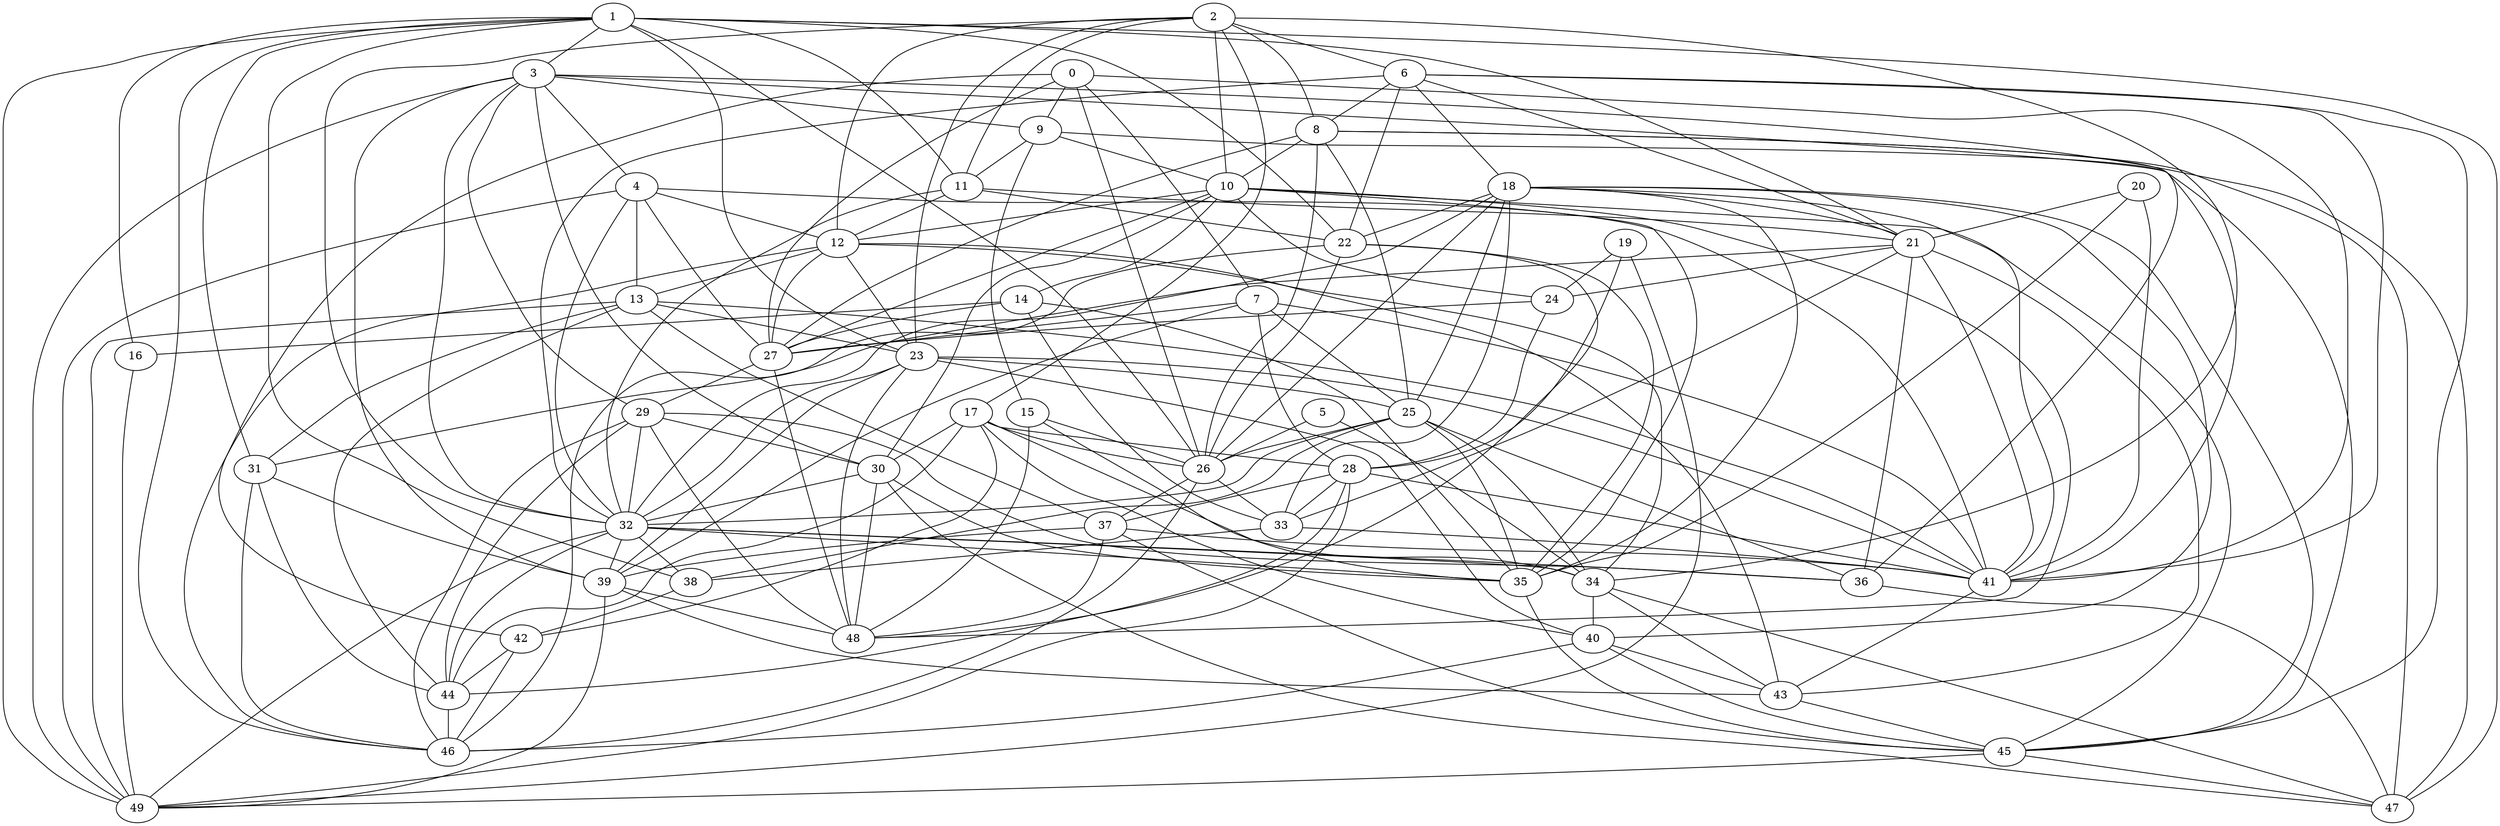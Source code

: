 graph G {
    "0";
    "1";
    "2";
    "3";
    "4";
    "5";
    "6";
    "7";
    "8";
    "9";
    "10";
    "11";
    "12";
    "13";
    "14";
    "15";
    "16";
    "17";
    "18";
    "19";
    "20";
    "21";
    "22";
    "23";
    "24";
    "25";
    "26";
    "27";
    "28";
    "29";
    "30";
    "31";
    "32";
    "33";
    "34";
    "35";
    "36";
    "37";
    "38";
    "39";
    "40";
    "41";
    "42";
    "43";
    "44";
    "45";
    "46";
    "47";
    "48";
    "49";
    "1" -- "22";
    "3" -- "29";
    "19" -- "49";
    "34" -- "47";
    "1" -- "26";
    "36" -- "47";
    "18" -- "32";
    "13" -- "41";
    "17" -- "34";
    "10" -- "30";
    "41" -- "43";
    "0" -- "27";
    "31" -- "44";
    "34" -- "43";
    "18" -- "33";
    "3" -- "49";
    "23" -- "39";
    "37" -- "41";
    "2" -- "34";
    "25" -- "26";
    "1" -- "21";
    "8" -- "10";
    "13" -- "37";
    "4" -- "32";
    "37" -- "45";
    "6" -- "8";
    "10" -- "27";
    "6" -- "41";
    "2" -- "32";
    "34" -- "40";
    "21" -- "43";
    "6" -- "22";
    "24" -- "27";
    "21" -- "33";
    "17" -- "26";
    "22" -- "35";
    "32" -- "44";
    "32" -- "39";
    "17" -- "42";
    "7" -- "41";
    "31" -- "46";
    "28" -- "37";
    "30" -- "32";
    "2" -- "12";
    "8" -- "41";
    "39" -- "48";
    "45" -- "47";
    "9" -- "15";
    "10" -- "12";
    "19" -- "24";
    "15" -- "48";
    "6" -- "45";
    "15" -- "26";
    "21" -- "41";
    "4" -- "41";
    "18" -- "25";
    "4" -- "13";
    "3" -- "4";
    "1" -- "31";
    "8" -- "25";
    "10" -- "45";
    "18" -- "35";
    "8" -- "27";
    "28" -- "44";
    "44" -- "46";
    "1" -- "16";
    "2" -- "8";
    "31" -- "39";
    "0" -- "9";
    "10" -- "14";
    "3" -- "47";
    "1" -- "46";
    "13" -- "31";
    "39" -- "49";
    "25" -- "34";
    "23" -- "32";
    "3" -- "30";
    "2" -- "17";
    "21" -- "36";
    "4" -- "27";
    "8" -- "26";
    "6" -- "32";
    "28" -- "41";
    "12" -- "34";
    "1" -- "49";
    "39" -- "43";
    "18" -- "21";
    "42" -- "44";
    "14" -- "16";
    "19" -- "28";
    "42" -- "46";
    "3" -- "32";
    "10" -- "24";
    "30" -- "48";
    "29" -- "44";
    "13" -- "44";
    "28" -- "49";
    "12" -- "13";
    "26" -- "46";
    "26" -- "33";
    "32" -- "34";
    "18" -- "40";
    "32" -- "35";
    "23" -- "25";
    "12" -- "23";
    "14" -- "35";
    "11" -- "32";
    "30" -- "35";
    "11" -- "22";
    "0" -- "7";
    "9" -- "11";
    "0" -- "41";
    "23" -- "40";
    "40" -- "46";
    "12" -- "27";
    "21" -- "24";
    "32" -- "38";
    "4" -- "49";
    "18" -- "22";
    "3" -- "9";
    "27" -- "48";
    "35" -- "45";
    "1" -- "3";
    "11" -- "21";
    "37" -- "48";
    "22" -- "46";
    "12" -- "46";
    "3" -- "36";
    "17" -- "40";
    "25" -- "35";
    "43" -- "45";
    "7" -- "28";
    "18" -- "45";
    "9" -- "45";
    "29" -- "46";
    "28" -- "33";
    "26" -- "37";
    "21" -- "31";
    "2" -- "6";
    "9" -- "10";
    "38" -- "42";
    "13" -- "23";
    "18" -- "26";
    "14" -- "33";
    "30" -- "47";
    "17" -- "30";
    "1" -- "38";
    "33" -- "38";
    "25" -- "36";
    "4" -- "12";
    "1" -- "47";
    "0" -- "42";
    "20" -- "41";
    "29" -- "30";
    "20" -- "35";
    "5" -- "26";
    "6" -- "18";
    "3" -- "39";
    "10" -- "48";
    "33" -- "41";
    "24" -- "28";
    "23" -- "48";
    "10" -- "35";
    "32" -- "36";
    "6" -- "21";
    "32" -- "49";
    "11" -- "12";
    "1" -- "23";
    "18" -- "41";
    "37" -- "39";
    "0" -- "26";
    "7" -- "27";
    "25" -- "32";
    "45" -- "49";
    "27" -- "29";
    "2" -- "10";
    "17" -- "44";
    "25" -- "38";
    "7" -- "39";
    "20" -- "21";
    "17" -- "28";
    "40" -- "45";
    "29" -- "32";
    "23" -- "41";
    "13" -- "49";
    "2" -- "11";
    "15" -- "35";
    "22" -- "26";
    "22" -- "48";
    "16" -- "49";
    "14" -- "27";
    "12" -- "43";
    "7" -- "25";
    "2" -- "23";
    "40" -- "43";
    "5" -- "34";
    "8" -- "47";
    "29" -- "48";
    "29" -- "36";
    "1" -- "11";
}